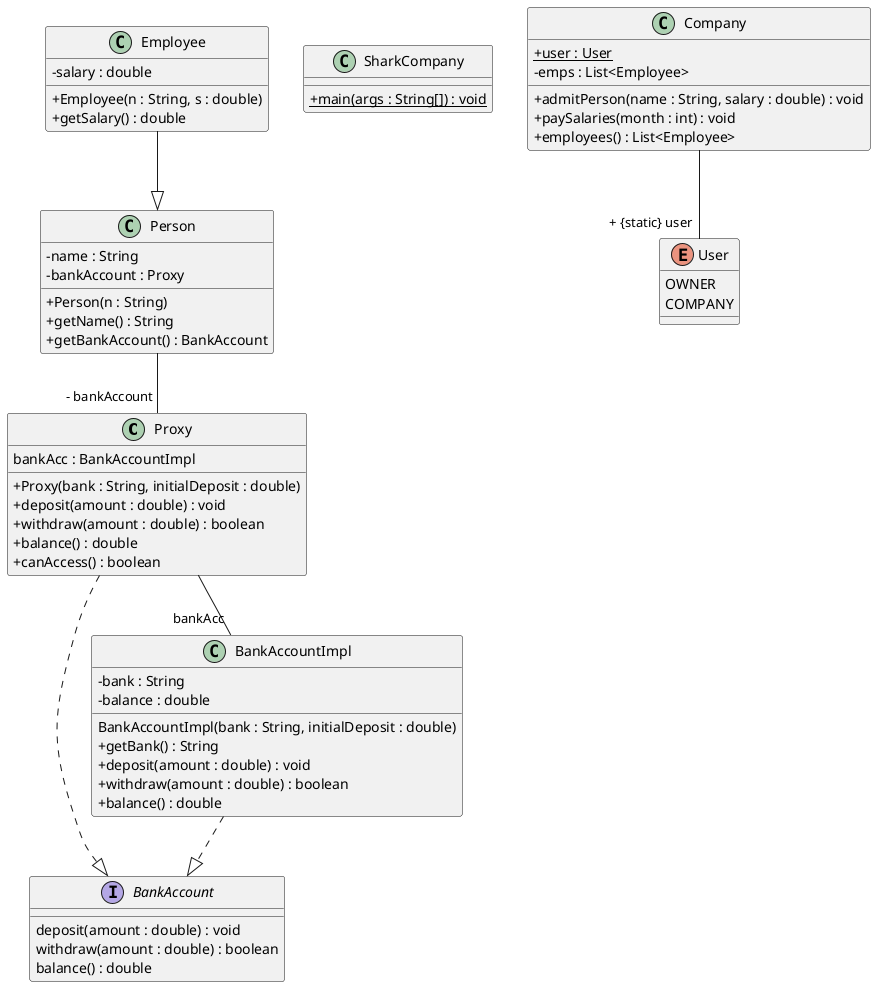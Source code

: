 @startuml
skinparam classAttributeIconSize 0
class Proxy{
bankAcc : BankAccountImpl
+ Proxy(bank : String, initialDeposit : double)
+ deposit(amount : double) : void
+ withdraw(amount : double) : boolean
+ balance() : double
+ canAccess() : boolean
}
Proxy ..|> BankAccount
class SharkCompany{
+ {static} main(args : String[]) : void
}
class BankAccountImpl{
- bank : String
- balance : double
BankAccountImpl(bank : String, initialDeposit : double)
+ getBank() : String
+ deposit(amount : double) : void
+ withdraw(amount : double) : boolean
+ balance() : double
}
BankAccountImpl ..|> BankAccount
class Company{
+ {static} user : User
- emps : List<Employee>
+ admitPerson(name : String, salary : double) : void
+ paySalaries(month : int) : void
+ employees() : List<Employee>
}
class Employee{
- salary : double
+ Employee(n : String, s : double)
+ getSalary() : double
}
Employee --|> Person
class Person{
- name : String
- bankAccount : Proxy
+ Person(n : String)
+ getName() : String
+ getBankAccount() : BankAccount
}
Proxy--"bankAcc" BankAccountImpl
Company--"+ {static} user" User
Person--"- bankAccount" Proxy
interface BankAccount{
deposit(amount : double) : void
withdraw(amount : double) : boolean
balance() : double
}
enum User{
OWNER
COMPANY
}
@enduml
